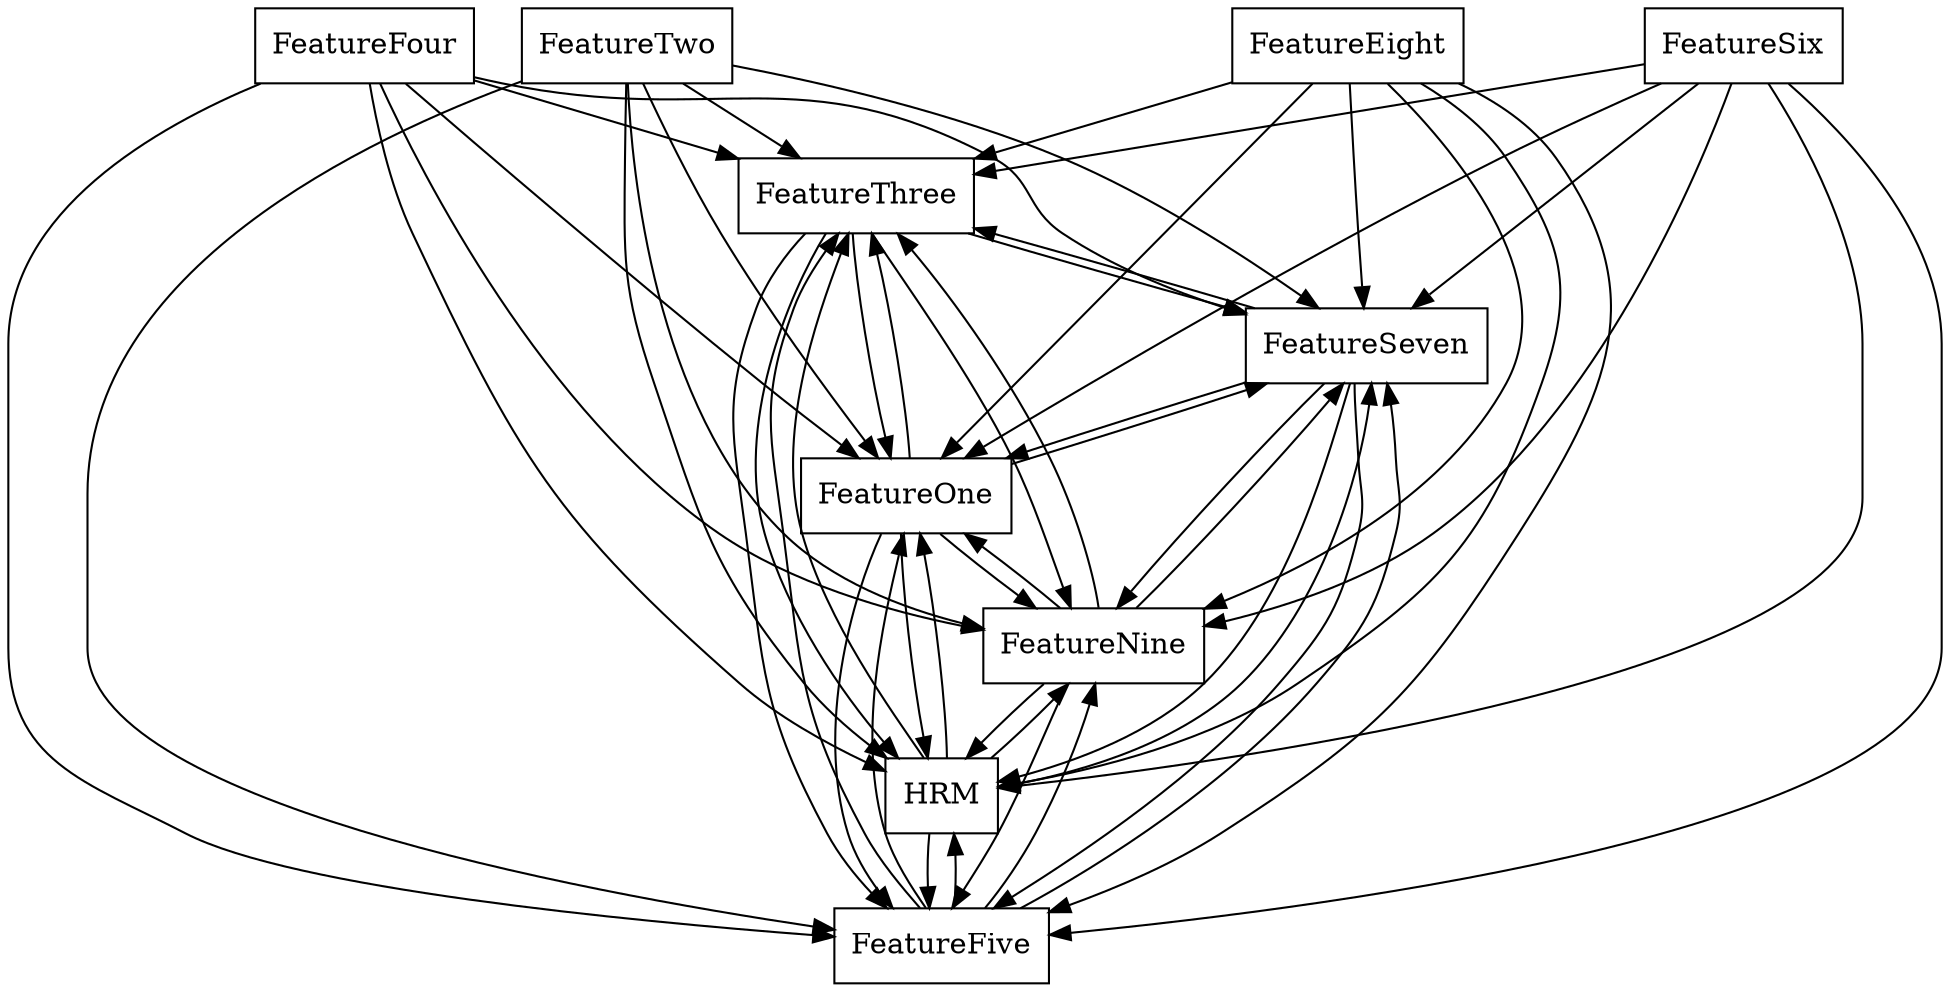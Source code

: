 digraph{
graph [rankdir=TB];
node [shape=box];
edge [arrowhead=normal];
0[label="FeatureFour",]
1[label="FeatureTwo",]
2[label="FeatureThree",]
3[label="FeatureSeven",]
4[label="FeatureFive",]
5[label="FeatureSix",]
6[label="HRM",]
7[label="FeatureNine",]
8[label="FeatureEight",]
9[label="FeatureOne",]
0->2[label="",]
0->3[label="",]
0->4[label="",]
0->6[label="",]
0->7[label="",]
0->9[label="",]
1->2[label="",]
1->3[label="",]
1->4[label="",]
1->6[label="",]
1->7[label="",]
1->9[label="",]
2->3[label="",]
2->4[label="",]
2->6[label="",]
2->7[label="",]
2->9[label="",]
3->2[label="",]
3->4[label="",]
3->6[label="",]
3->7[label="",]
3->9[label="",]
4->2[label="",]
4->3[label="",]
4->6[label="",]
4->7[label="",]
4->9[label="",]
5->2[label="",]
5->3[label="",]
5->4[label="",]
5->6[label="",]
5->7[label="",]
5->9[label="",]
6->2[label="",]
6->3[label="",]
6->4[label="",]
6->7[label="",]
6->9[label="",]
7->2[label="",]
7->3[label="",]
7->4[label="",]
7->6[label="",]
7->9[label="",]
8->2[label="",]
8->3[label="",]
8->4[label="",]
8->6[label="",]
8->7[label="",]
8->9[label="",]
9->2[label="",]
9->3[label="",]
9->4[label="",]
9->6[label="",]
9->7[label="",]
}
